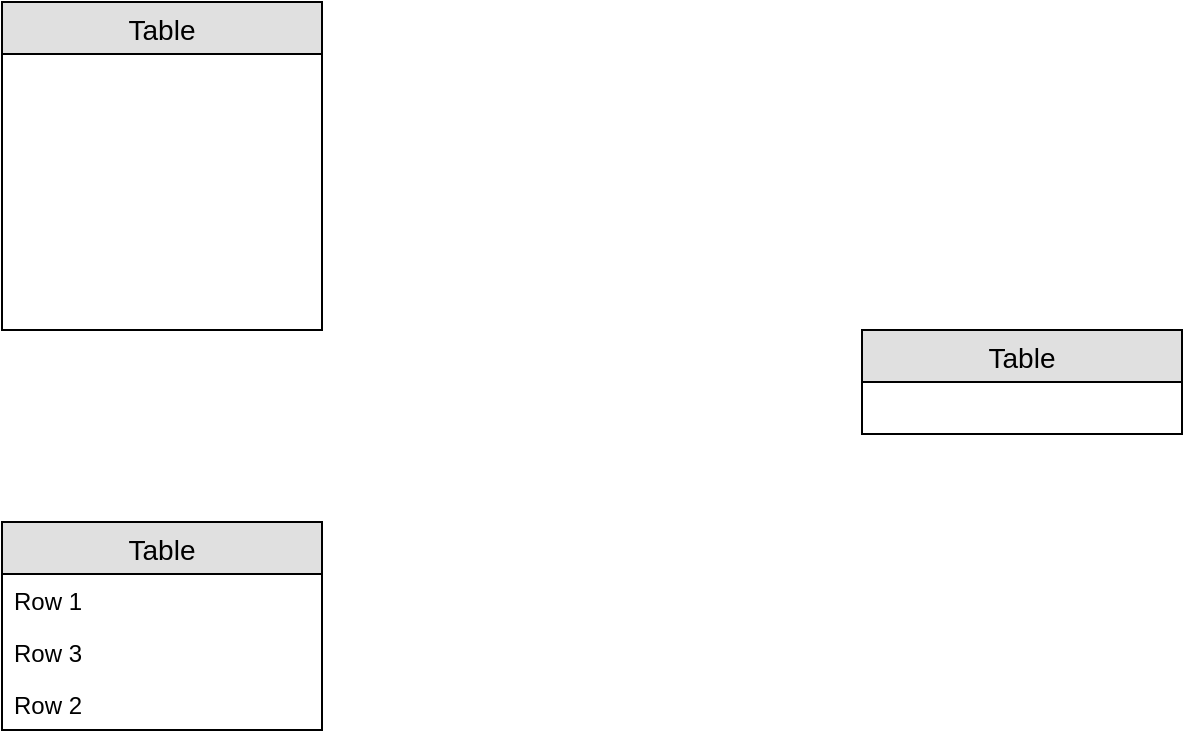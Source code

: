 <mxfile version="10.6.3" type="github"><diagram id="xbWjUPTnFt5_uC-QdXVF" name="Page-1"><mxGraphModel dx="1394" dy="716" grid="1" gridSize="10" guides="1" tooltips="1" connect="1" arrows="1" fold="1" page="1" pageScale="1" pageWidth="827" pageHeight="1169" math="0" shadow="0"><root><mxCell id="0"/><mxCell id="1" parent="0"/><mxCell id="71RStw11E8ycrkwCEadl-1" value="Table" style="swimlane;fontStyle=0;childLayout=stackLayout;horizontal=1;startSize=26;fillColor=#e0e0e0;horizontalStack=0;resizeParent=1;resizeParentMax=0;resizeLast=0;collapsible=1;marginBottom=0;swimlaneFillColor=#ffffff;align=center;fontSize=14;" vertex="1" parent="1"><mxGeometry x="20" y="20" width="160" height="164" as="geometry"/></mxCell><mxCell id="71RStw11E8ycrkwCEadl-4" value="&#10;&#10;" style="text;strokeColor=none;fillColor=none;spacingLeft=4;spacingRight=4;overflow=hidden;rotatable=0;points=[[0,0.5],[1,0.5]];portConstraint=eastwest;fontSize=12;" vertex="1" parent="71RStw11E8ycrkwCEadl-1"><mxGeometry y="26" width="160" height="138" as="geometry"/></mxCell><mxCell id="71RStw11E8ycrkwCEadl-5" value="Table" style="swimlane;fontStyle=0;childLayout=stackLayout;horizontal=1;startSize=26;fillColor=#e0e0e0;horizontalStack=0;resizeParent=1;resizeParentMax=0;resizeLast=0;collapsible=1;marginBottom=0;swimlaneFillColor=#ffffff;align=center;fontSize=14;" vertex="1" parent="1"><mxGeometry x="450" y="184" width="160" height="52" as="geometry"/></mxCell><mxCell id="71RStw11E8ycrkwCEadl-9" value="Table" style="swimlane;fontStyle=0;childLayout=stackLayout;horizontal=1;startSize=26;fillColor=#e0e0e0;horizontalStack=0;resizeParent=1;resizeParentMax=0;resizeLast=0;collapsible=1;marginBottom=0;swimlaneFillColor=#ffffff;align=center;fontSize=14;" vertex="1" parent="1"><mxGeometry x="20" y="280" width="160" height="104" as="geometry"/></mxCell><mxCell id="71RStw11E8ycrkwCEadl-10" value="Row 1" style="text;strokeColor=none;fillColor=none;spacingLeft=4;spacingRight=4;overflow=hidden;rotatable=0;points=[[0,0.5],[1,0.5]];portConstraint=eastwest;fontSize=12;" vertex="1" parent="71RStw11E8ycrkwCEadl-9"><mxGeometry y="26" width="160" height="26" as="geometry"/></mxCell><mxCell id="71RStw11E8ycrkwCEadl-12" value="Row 3" style="text;strokeColor=none;fillColor=none;spacingLeft=4;spacingRight=4;overflow=hidden;rotatable=0;points=[[0,0.5],[1,0.5]];portConstraint=eastwest;fontSize=12;" vertex="1" parent="71RStw11E8ycrkwCEadl-9"><mxGeometry y="52" width="160" height="26" as="geometry"/></mxCell><mxCell id="71RStw11E8ycrkwCEadl-7" value="Row 2" style="text;strokeColor=none;fillColor=none;spacingLeft=4;spacingRight=4;overflow=hidden;rotatable=0;points=[[0,0.5],[1,0.5]];portConstraint=eastwest;fontSize=12;" vertex="1" parent="71RStw11E8ycrkwCEadl-9"><mxGeometry y="78" width="160" height="26" as="geometry"/></mxCell></root></mxGraphModel></diagram></mxfile>